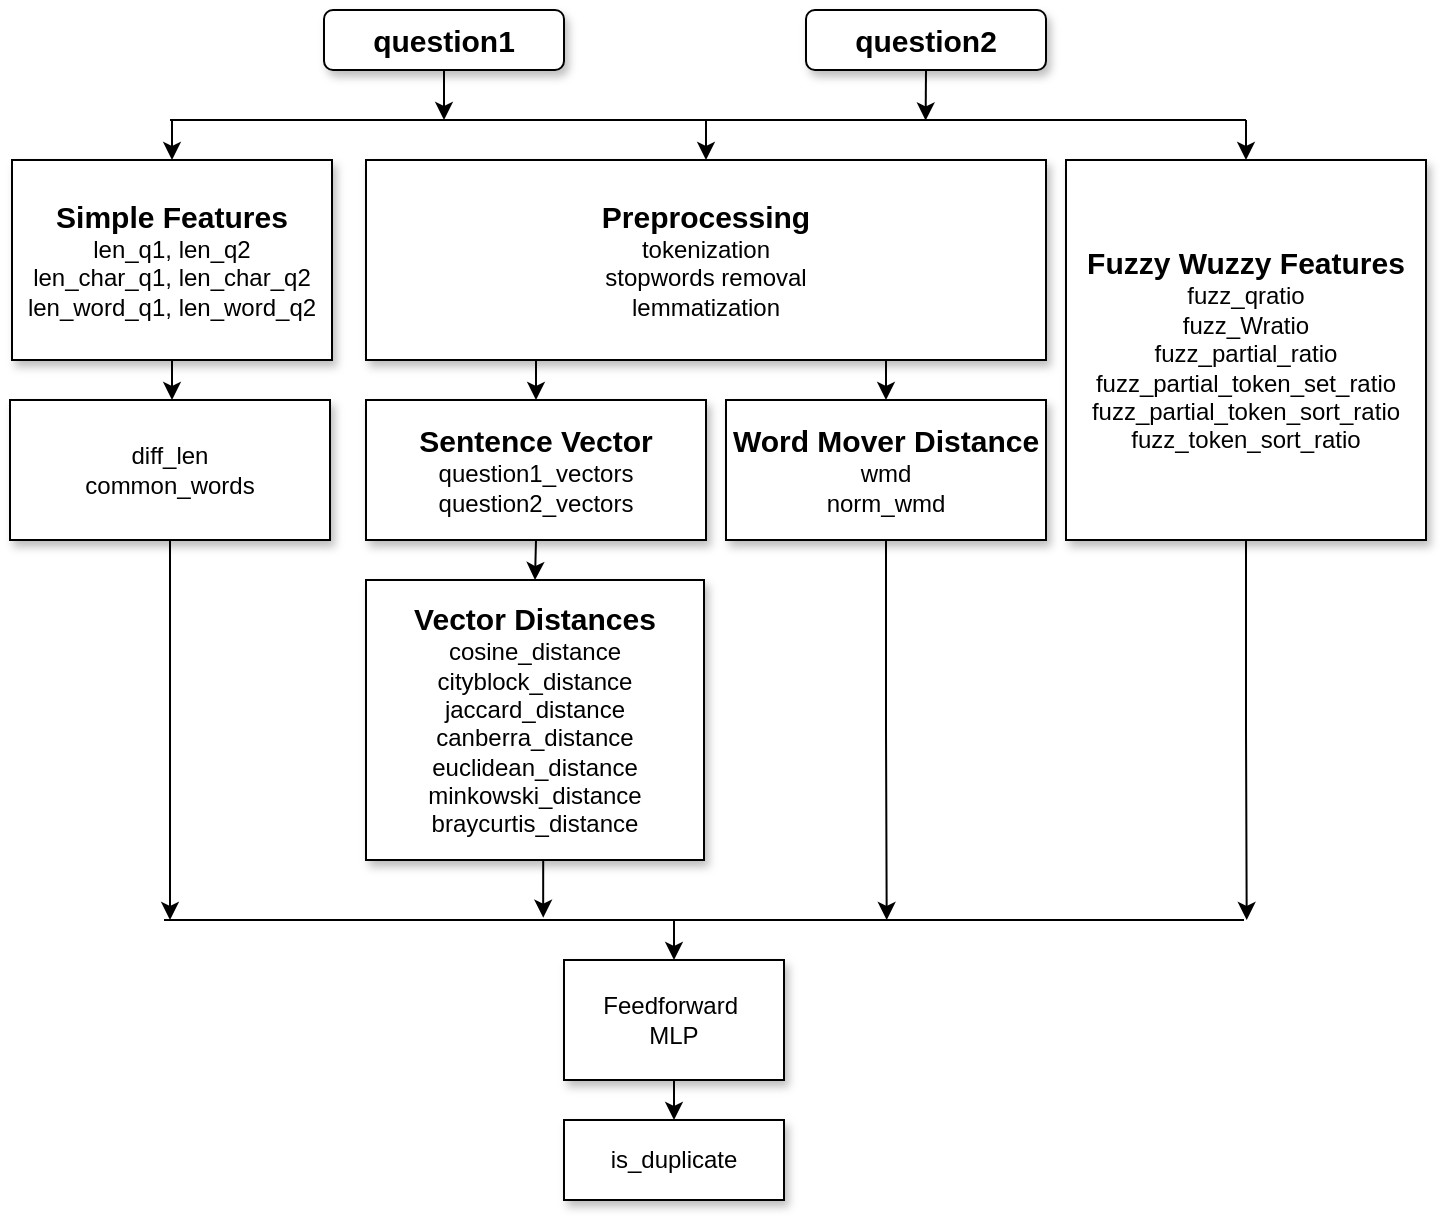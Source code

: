 <mxfile version="11.1.4" type="device"><diagram id="9fSWpsZ-RhIZAubQMF-3" name="Page-1"><mxGraphModel dx="868" dy="444" grid="1" gridSize="10" guides="1" tooltips="1" connect="1" arrows="1" fold="1" page="1" pageScale="1" pageWidth="850" pageHeight="1100" math="0" shadow="0"><root><mxCell id="0"/><mxCell id="1" parent="0"/><mxCell id="ajleEy6OVxXd9l8sGWk3-58" style="edgeStyle=orthogonalEdgeStyle;rounded=0;orthogonalLoop=1;jettySize=auto;html=1;exitX=0.5;exitY=1;exitDx=0;exitDy=0;" edge="1" parent="1" source="ajleEy6OVxXd9l8sGWk3-27"><mxGeometry relative="1" as="geometry"><mxPoint x="260" y="80" as="targetPoint"/></mxGeometry></mxCell><mxCell id="ajleEy6OVxXd9l8sGWk3-27" value="&lt;font style=&quot;font-size: 15px&quot;&gt;&lt;b&gt;question1&lt;/b&gt;&lt;/font&gt;" style="rounded=1;whiteSpace=wrap;html=1;shadow=1;comic=0;" vertex="1" parent="1"><mxGeometry x="200" y="25" width="120" height="30" as="geometry"/></mxCell><mxCell id="ajleEy6OVxXd9l8sGWk3-74" style="edgeStyle=orthogonalEdgeStyle;rounded=0;orthogonalLoop=1;jettySize=auto;html=1;exitX=0.5;exitY=1;exitDx=0;exitDy=0;" edge="1" parent="1" source="ajleEy6OVxXd9l8sGWk3-28"><mxGeometry relative="1" as="geometry"><mxPoint x="500.81" y="80.238" as="targetPoint"/></mxGeometry></mxCell><mxCell id="ajleEy6OVxXd9l8sGWk3-28" value="&lt;font style=&quot;font-size: 15px&quot;&gt;&lt;b&gt;question2&lt;/b&gt;&lt;/font&gt;" style="rounded=1;whiteSpace=wrap;html=1;shadow=1;glass=0;" vertex="1" parent="1"><mxGeometry x="441" y="25" width="120" height="30" as="geometry"/></mxCell><mxCell id="ajleEy6OVxXd9l8sGWk3-63" style="edgeStyle=orthogonalEdgeStyle;rounded=0;orthogonalLoop=1;jettySize=auto;html=1;exitX=0.5;exitY=1;exitDx=0;exitDy=0;" edge="1" parent="1" source="ajleEy6OVxXd9l8sGWk3-32" target="ajleEy6OVxXd9l8sGWk3-35"><mxGeometry relative="1" as="geometry"><Array as="points"><mxPoint x="123" y="220"/><mxPoint x="123" y="220"/></Array></mxGeometry></mxCell><mxCell id="ajleEy6OVxXd9l8sGWk3-32" value="&lt;b&gt;&lt;font style=&quot;font-size: 15px&quot;&gt;Simple Features&lt;/font&gt;&lt;/b&gt;&lt;br&gt;len_q1, len_q2&lt;br&gt;len_char_q1, len_char_q2&lt;br&gt;len_word_q1, len_word_q2" style="rounded=0;whiteSpace=wrap;html=1;shadow=1;glass=0;comic=0;" vertex="1" parent="1"><mxGeometry x="44" y="100" width="160" height="100" as="geometry"/></mxCell><mxCell id="ajleEy6OVxXd9l8sGWk3-68" style="edgeStyle=orthogonalEdgeStyle;rounded=0;orthogonalLoop=1;jettySize=auto;html=1;exitX=0.5;exitY=1;exitDx=0;exitDy=0;" edge="1" parent="1" source="ajleEy6OVxXd9l8sGWk3-35"><mxGeometry relative="1" as="geometry"><mxPoint x="123" y="480" as="targetPoint"/></mxGeometry></mxCell><mxCell id="ajleEy6OVxXd9l8sGWk3-35" value="diff_len&lt;br&gt;common_words" style="rounded=0;whiteSpace=wrap;html=1;shadow=1;glass=0;comic=0;" vertex="1" parent="1"><mxGeometry x="43" y="220" width="160" height="70" as="geometry"/></mxCell><mxCell id="ajleEy6OVxXd9l8sGWk3-70" style="edgeStyle=orthogonalEdgeStyle;rounded=0;orthogonalLoop=1;jettySize=auto;html=1;exitX=0.5;exitY=1;exitDx=0;exitDy=0;entryX=0.625;entryY=0;entryDx=0;entryDy=0;entryPerimeter=0;" edge="1" parent="1" source="ajleEy6OVxXd9l8sGWk3-36"><mxGeometry relative="1" as="geometry"><mxPoint x="481.353" y="480" as="targetPoint"/></mxGeometry></mxCell><mxCell id="ajleEy6OVxXd9l8sGWk3-36" value="&lt;font style=&quot;font-size: 15px&quot;&gt;&lt;b&gt;Word Mover Distance&lt;/b&gt;&lt;/font&gt;&lt;br&gt;wmd&lt;br&gt;norm_wmd" style="rounded=0;whiteSpace=wrap;html=1;shadow=1;glass=0;comic=0;" vertex="1" parent="1"><mxGeometry x="401" y="220" width="160" height="70" as="geometry"/></mxCell><mxCell id="ajleEy6OVxXd9l8sGWk3-69" style="edgeStyle=orthogonalEdgeStyle;rounded=0;orthogonalLoop=1;jettySize=auto;html=1;exitX=0.5;exitY=1;exitDx=0;exitDy=0;entryX=0.344;entryY=-0.02;entryDx=0;entryDy=0;entryPerimeter=0;" edge="1" parent="1" source="ajleEy6OVxXd9l8sGWk3-37"><mxGeometry relative="1" as="geometry"><mxPoint x="309.588" y="478.824" as="targetPoint"/></mxGeometry></mxCell><mxCell id="ajleEy6OVxXd9l8sGWk3-37" value="&lt;b&gt;&lt;font style=&quot;font-size: 15px&quot;&gt;Vector Distances&lt;/font&gt;&lt;/b&gt;&lt;br&gt;cosine_distance&lt;br&gt;cityblock_distance&lt;br&gt;jaccard_distance&lt;br&gt;canberra_distance&lt;br&gt;euclidean_distance&lt;br&gt;minkowski_distance&lt;br&gt;braycurtis_distance" style="rounded=0;whiteSpace=wrap;html=1;shadow=1;glass=0;comic=0;" vertex="1" parent="1"><mxGeometry x="221" y="310" width="169" height="140" as="geometry"/></mxCell><mxCell id="ajleEy6OVxXd9l8sGWk3-67" style="edgeStyle=orthogonalEdgeStyle;rounded=0;orthogonalLoop=1;jettySize=auto;html=1;exitX=0.5;exitY=1;exitDx=0;exitDy=0;entryX=0.5;entryY=0;entryDx=0;entryDy=0;" edge="1" parent="1" source="ajleEy6OVxXd9l8sGWk3-38" target="ajleEy6OVxXd9l8sGWk3-37"><mxGeometry relative="1" as="geometry"/></mxCell><mxCell id="ajleEy6OVxXd9l8sGWk3-38" value="&lt;font style=&quot;font-size: 15px&quot;&gt;&lt;b&gt;Sentence Vector&lt;/b&gt;&lt;/font&gt;&lt;br&gt;question1_vectors&lt;br&gt;question2_vectors" style="rounded=0;whiteSpace=wrap;html=1;shadow=1;glass=0;comic=0;" vertex="1" parent="1"><mxGeometry x="221" y="220" width="170" height="70" as="geometry"/></mxCell><mxCell id="ajleEy6OVxXd9l8sGWk3-65" style="edgeStyle=orthogonalEdgeStyle;rounded=0;orthogonalLoop=1;jettySize=auto;html=1;exitX=0.25;exitY=1;exitDx=0;exitDy=0;entryX=0.5;entryY=0;entryDx=0;entryDy=0;" edge="1" parent="1" source="ajleEy6OVxXd9l8sGWk3-39" target="ajleEy6OVxXd9l8sGWk3-38"><mxGeometry relative="1" as="geometry"/></mxCell><mxCell id="ajleEy6OVxXd9l8sGWk3-66" style="edgeStyle=orthogonalEdgeStyle;rounded=0;orthogonalLoop=1;jettySize=auto;html=1;exitX=0.75;exitY=1;exitDx=0;exitDy=0;entryX=0.5;entryY=0;entryDx=0;entryDy=0;" edge="1" parent="1" source="ajleEy6OVxXd9l8sGWk3-39" target="ajleEy6OVxXd9l8sGWk3-36"><mxGeometry relative="1" as="geometry"/></mxCell><mxCell id="ajleEy6OVxXd9l8sGWk3-39" value="&lt;b&gt;&lt;font style=&quot;font-size: 15px&quot;&gt;Preprocessing&lt;/font&gt;&lt;/b&gt;&lt;br&gt;tokenization&lt;br&gt;stopwords removal&lt;br&gt;lemmatization" style="rounded=0;whiteSpace=wrap;html=1;shadow=1;glass=0;comic=0;" vertex="1" parent="1"><mxGeometry x="221" y="100" width="340" height="100" as="geometry"/></mxCell><mxCell id="ajleEy6OVxXd9l8sGWk3-71" style="edgeStyle=orthogonalEdgeStyle;rounded=0;orthogonalLoop=1;jettySize=auto;html=1;exitX=0.5;exitY=1;exitDx=0;exitDy=0;entryX=0.92;entryY=0;entryDx=0;entryDy=0;entryPerimeter=0;" edge="1" parent="1" source="ajleEy6OVxXd9l8sGWk3-40"><mxGeometry relative="1" as="geometry"><mxPoint x="661.353" y="480" as="targetPoint"/></mxGeometry></mxCell><mxCell id="ajleEy6OVxXd9l8sGWk3-40" value="&lt;span style=&quot;white-space: normal&quot;&gt;&lt;font style=&quot;font-size: 15px&quot;&gt;&lt;b&gt;Fuzzy Wuzzy Features&lt;/b&gt;&lt;/font&gt;&lt;br&gt;fuzz_qratio&lt;br&gt;&lt;/span&gt;&lt;span style=&quot;white-space: normal&quot;&gt;fuzz_Wratio&lt;/span&gt;&lt;br style=&quot;white-space: normal&quot;&gt;&lt;span style=&quot;white-space: normal&quot;&gt;fuzz_partial_ratio&lt;br&gt;&lt;/span&gt;&lt;span style=&quot;white-space: normal&quot;&gt;fuzz_partial_token_set_ratio&lt;/span&gt;&lt;br style=&quot;white-space: normal&quot;&gt;&lt;span style=&quot;white-space: normal&quot;&gt;fuzz_partial_token_sort_ratio&lt;/span&gt;&lt;br style=&quot;white-space: normal&quot;&gt;&lt;span style=&quot;white-space: normal&quot;&gt;fuzz_token_sort_ratio&lt;/span&gt;" style="rounded=0;whiteSpace=wrap;html=1;shadow=1;glass=0;comic=0;" vertex="1" parent="1"><mxGeometry x="571" y="100" width="180" height="190" as="geometry"/></mxCell><mxCell id="ajleEy6OVxXd9l8sGWk3-57" value="" style="endArrow=none;html=1;" edge="1" parent="1"><mxGeometry width="50" height="50" relative="1" as="geometry"><mxPoint x="123" y="80" as="sourcePoint"/><mxPoint x="661" y="80" as="targetPoint"/></mxGeometry></mxCell><mxCell id="ajleEy6OVxXd9l8sGWk3-60" value="" style="endArrow=classic;html=1;entryX=0.5;entryY=0;entryDx=0;entryDy=0;" edge="1" parent="1" target="ajleEy6OVxXd9l8sGWk3-32"><mxGeometry width="50" height="50" relative="1" as="geometry"><mxPoint x="124" y="80" as="sourcePoint"/><mxPoint x="120" y="20" as="targetPoint"/></mxGeometry></mxCell><mxCell id="ajleEy6OVxXd9l8sGWk3-61" value="" style="endArrow=classic;html=1;entryX=0.5;entryY=0;entryDx=0;entryDy=0;" edge="1" parent="1" target="ajleEy6OVxXd9l8sGWk3-39"><mxGeometry width="50" height="50" relative="1" as="geometry"><mxPoint x="391" y="80" as="sourcePoint"/><mxPoint x="134" y="110" as="targetPoint"/></mxGeometry></mxCell><mxCell id="ajleEy6OVxXd9l8sGWk3-62" value="" style="endArrow=classic;html=1;entryX=0.5;entryY=0;entryDx=0;entryDy=0;" edge="1" parent="1" target="ajleEy6OVxXd9l8sGWk3-40"><mxGeometry width="50" height="50" relative="1" as="geometry"><mxPoint x="661" y="80" as="sourcePoint"/><mxPoint x="134" y="110" as="targetPoint"/></mxGeometry></mxCell><mxCell id="ajleEy6OVxXd9l8sGWk3-72" value="" style="endArrow=none;html=1;" edge="1" parent="1"><mxGeometry width="50" height="50" relative="1" as="geometry"><mxPoint x="120" y="480" as="sourcePoint"/><mxPoint x="660" y="480" as="targetPoint"/></mxGeometry></mxCell><mxCell id="ajleEy6OVxXd9l8sGWk3-78" style="edgeStyle=orthogonalEdgeStyle;rounded=0;orthogonalLoop=1;jettySize=auto;html=1;exitX=0.5;exitY=1;exitDx=0;exitDy=0;entryX=0.5;entryY=0;entryDx=0;entryDy=0;" edge="1" parent="1" source="ajleEy6OVxXd9l8sGWk3-73" target="ajleEy6OVxXd9l8sGWk3-77"><mxGeometry relative="1" as="geometry"/></mxCell><mxCell id="ajleEy6OVxXd9l8sGWk3-73" value="Feedforward&amp;nbsp;&lt;br&gt;MLP" style="rounded=0;whiteSpace=wrap;html=1;shadow=1;glass=0;comic=0;" vertex="1" parent="1"><mxGeometry x="320" y="500" width="110" height="60" as="geometry"/></mxCell><mxCell id="ajleEy6OVxXd9l8sGWk3-76" value="" style="endArrow=classic;html=1;entryX=0.5;entryY=0;entryDx=0;entryDy=0;" edge="1" parent="1" target="ajleEy6OVxXd9l8sGWk3-73"><mxGeometry width="50" height="50" relative="1" as="geometry"><mxPoint x="375" y="480" as="sourcePoint"/><mxPoint x="90" y="580" as="targetPoint"/></mxGeometry></mxCell><mxCell id="ajleEy6OVxXd9l8sGWk3-77" value="is_duplicate" style="rounded=0;whiteSpace=wrap;html=1;shadow=1;glass=0;comic=0;" vertex="1" parent="1"><mxGeometry x="320" y="580" width="110" height="40" as="geometry"/></mxCell></root></mxGraphModel></diagram></mxfile>